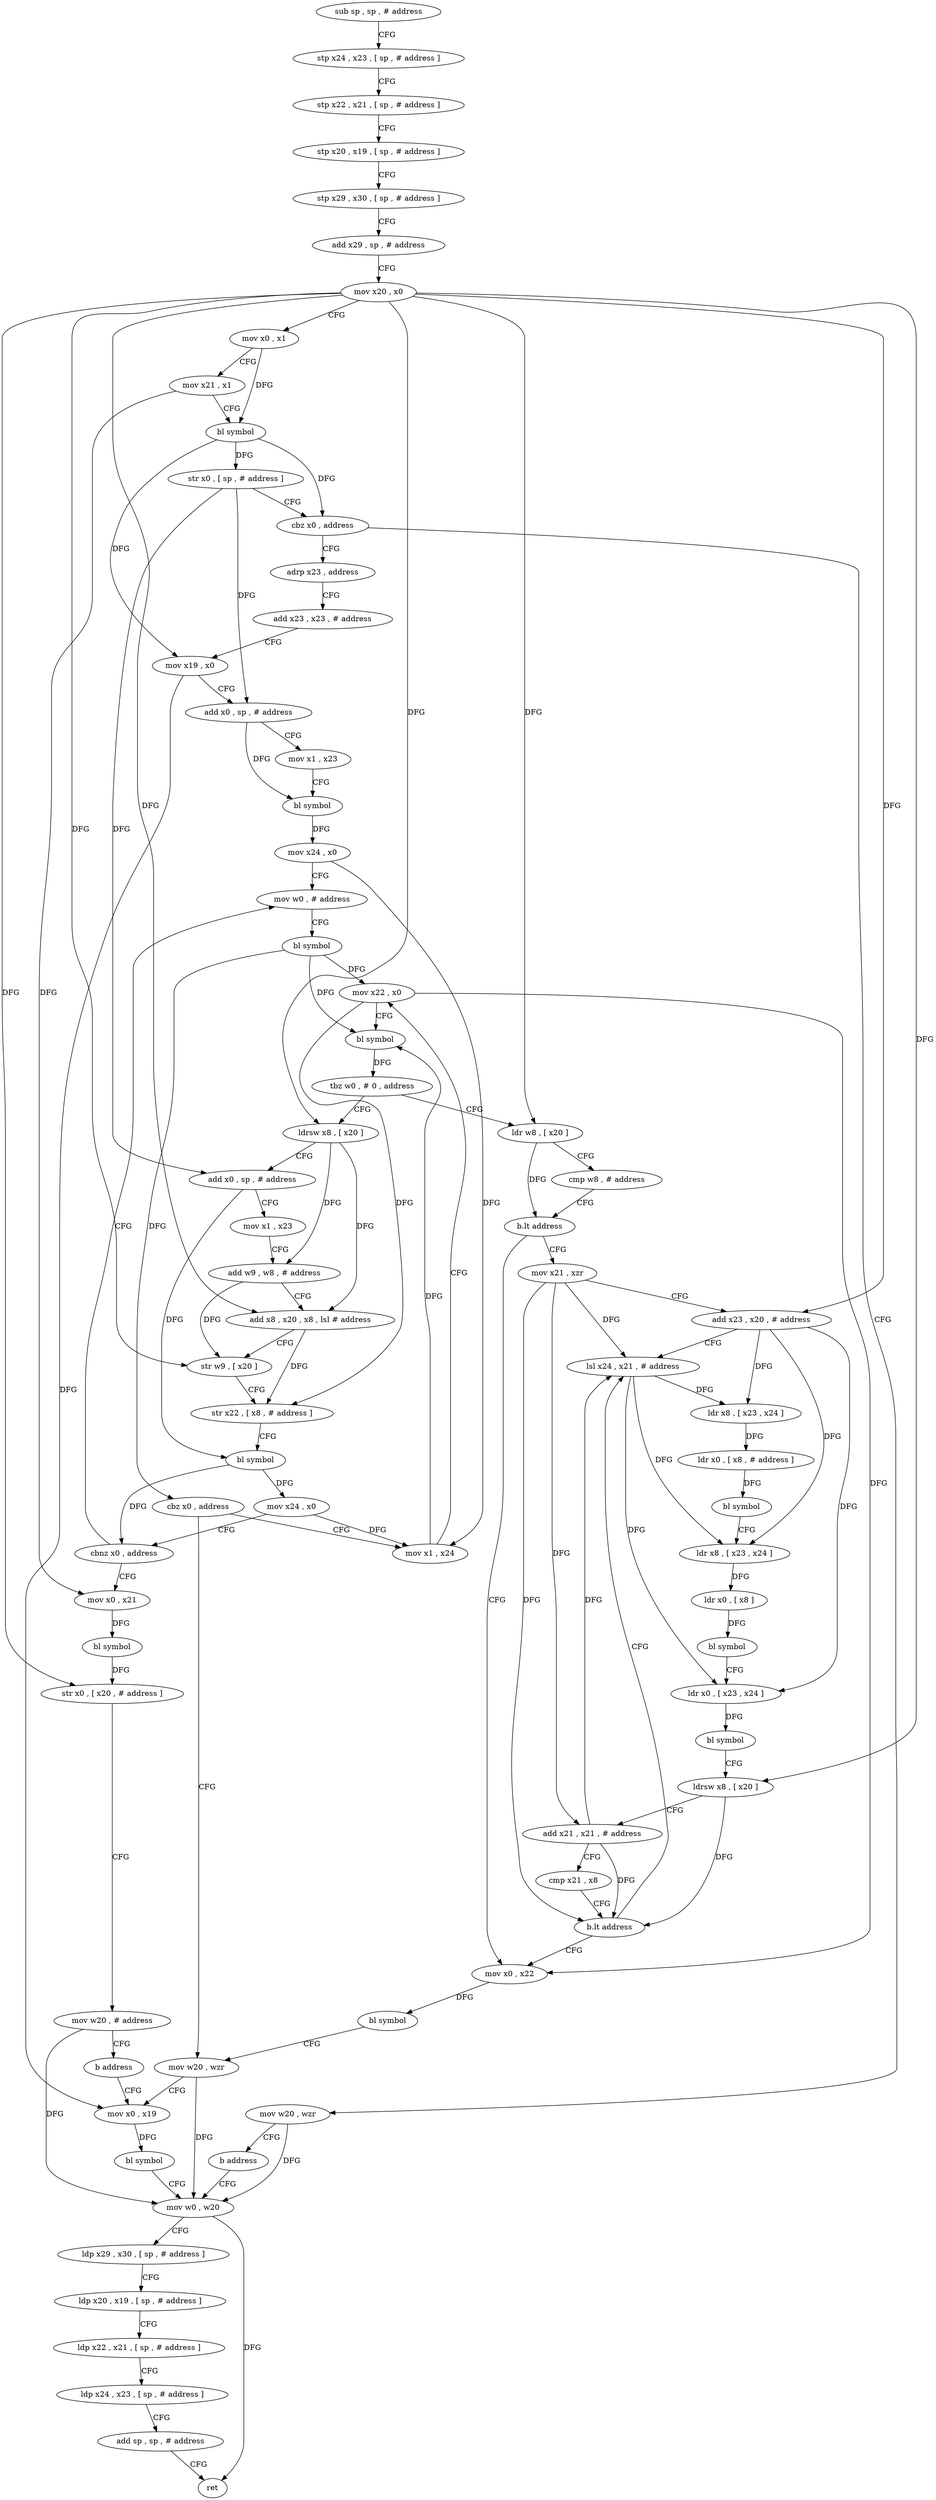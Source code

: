digraph "func" {
"126684" [label = "sub sp , sp , # address" ]
"126688" [label = "stp x24 , x23 , [ sp , # address ]" ]
"126692" [label = "stp x22 , x21 , [ sp , # address ]" ]
"126696" [label = "stp x20 , x19 , [ sp , # address ]" ]
"126700" [label = "stp x29 , x30 , [ sp , # address ]" ]
"126704" [label = "add x29 , sp , # address" ]
"126708" [label = "mov x20 , x0" ]
"126712" [label = "mov x0 , x1" ]
"126716" [label = "mov x21 , x1" ]
"126720" [label = "bl symbol" ]
"126724" [label = "str x0 , [ sp , # address ]" ]
"126728" [label = "cbz x0 , address" ]
"126848" [label = "mov w20 , wzr" ]
"126732" [label = "adrp x23 , address" ]
"126852" [label = "b address" ]
"126948" [label = "mov w0 , w20" ]
"126736" [label = "add x23 , x23 , # address" ]
"126740" [label = "mov x19 , x0" ]
"126744" [label = "add x0 , sp , # address" ]
"126748" [label = "mov x1 , x23" ]
"126752" [label = "bl symbol" ]
"126756" [label = "mov x24 , x0" ]
"126760" [label = "mov w0 , # address" ]
"126952" [label = "ldp x29 , x30 , [ sp , # address ]" ]
"126956" [label = "ldp x20 , x19 , [ sp , # address ]" ]
"126960" [label = "ldp x22 , x21 , [ sp , # address ]" ]
"126964" [label = "ldp x24 , x23 , [ sp , # address ]" ]
"126968" [label = "add sp , sp , # address" ]
"126972" [label = "ret" ]
"126936" [label = "mov w20 , wzr" ]
"126940" [label = "mov x0 , x19" ]
"126772" [label = "mov x1 , x24" ]
"126776" [label = "mov x22 , x0" ]
"126780" [label = "bl symbol" ]
"126784" [label = "tbz w0 , # 0 , address" ]
"126856" [label = "ldr w8 , [ x20 ]" ]
"126788" [label = "ldrsw x8 , [ x20 ]" ]
"126860" [label = "cmp w8 , # address" ]
"126864" [label = "b.lt address" ]
"126928" [label = "mov x0 , x22" ]
"126868" [label = "mov x21 , xzr" ]
"126792" [label = "add x0 , sp , # address" ]
"126796" [label = "mov x1 , x23" ]
"126800" [label = "add w9 , w8 , # address" ]
"126804" [label = "add x8 , x20 , x8 , lsl # address" ]
"126808" [label = "str w9 , [ x20 ]" ]
"126812" [label = "str x22 , [ x8 , # address ]" ]
"126816" [label = "bl symbol" ]
"126820" [label = "mov x24 , x0" ]
"126824" [label = "cbnz x0 , address" ]
"126828" [label = "mov x0 , x21" ]
"126932" [label = "bl symbol" ]
"126872" [label = "add x23 , x20 , # address" ]
"126876" [label = "lsl x24 , x21 , # address" ]
"126764" [label = "bl symbol" ]
"126768" [label = "cbz x0 , address" ]
"126832" [label = "bl symbol" ]
"126836" [label = "str x0 , [ x20 , # address ]" ]
"126840" [label = "mov w20 , # address" ]
"126844" [label = "b address" ]
"126880" [label = "ldr x8 , [ x23 , x24 ]" ]
"126884" [label = "ldr x0 , [ x8 , # address ]" ]
"126888" [label = "bl symbol" ]
"126892" [label = "ldr x8 , [ x23 , x24 ]" ]
"126896" [label = "ldr x0 , [ x8 ]" ]
"126900" [label = "bl symbol" ]
"126904" [label = "ldr x0 , [ x23 , x24 ]" ]
"126908" [label = "bl symbol" ]
"126912" [label = "ldrsw x8 , [ x20 ]" ]
"126916" [label = "add x21 , x21 , # address" ]
"126920" [label = "cmp x21 , x8" ]
"126924" [label = "b.lt address" ]
"126944" [label = "bl symbol" ]
"126684" -> "126688" [ label = "CFG" ]
"126688" -> "126692" [ label = "CFG" ]
"126692" -> "126696" [ label = "CFG" ]
"126696" -> "126700" [ label = "CFG" ]
"126700" -> "126704" [ label = "CFG" ]
"126704" -> "126708" [ label = "CFG" ]
"126708" -> "126712" [ label = "CFG" ]
"126708" -> "126856" [ label = "DFG" ]
"126708" -> "126788" [ label = "DFG" ]
"126708" -> "126804" [ label = "DFG" ]
"126708" -> "126808" [ label = "DFG" ]
"126708" -> "126872" [ label = "DFG" ]
"126708" -> "126836" [ label = "DFG" ]
"126708" -> "126912" [ label = "DFG" ]
"126712" -> "126716" [ label = "CFG" ]
"126712" -> "126720" [ label = "DFG" ]
"126716" -> "126720" [ label = "CFG" ]
"126716" -> "126828" [ label = "DFG" ]
"126720" -> "126724" [ label = "DFG" ]
"126720" -> "126728" [ label = "DFG" ]
"126720" -> "126740" [ label = "DFG" ]
"126724" -> "126728" [ label = "CFG" ]
"126724" -> "126744" [ label = "DFG" ]
"126724" -> "126792" [ label = "DFG" ]
"126728" -> "126848" [ label = "CFG" ]
"126728" -> "126732" [ label = "CFG" ]
"126848" -> "126852" [ label = "CFG" ]
"126848" -> "126948" [ label = "DFG" ]
"126732" -> "126736" [ label = "CFG" ]
"126852" -> "126948" [ label = "CFG" ]
"126948" -> "126952" [ label = "CFG" ]
"126948" -> "126972" [ label = "DFG" ]
"126736" -> "126740" [ label = "CFG" ]
"126740" -> "126744" [ label = "CFG" ]
"126740" -> "126940" [ label = "DFG" ]
"126744" -> "126748" [ label = "CFG" ]
"126744" -> "126752" [ label = "DFG" ]
"126748" -> "126752" [ label = "CFG" ]
"126752" -> "126756" [ label = "DFG" ]
"126756" -> "126760" [ label = "CFG" ]
"126756" -> "126772" [ label = "DFG" ]
"126760" -> "126764" [ label = "CFG" ]
"126952" -> "126956" [ label = "CFG" ]
"126956" -> "126960" [ label = "CFG" ]
"126960" -> "126964" [ label = "CFG" ]
"126964" -> "126968" [ label = "CFG" ]
"126968" -> "126972" [ label = "CFG" ]
"126936" -> "126940" [ label = "CFG" ]
"126936" -> "126948" [ label = "DFG" ]
"126940" -> "126944" [ label = "DFG" ]
"126772" -> "126776" [ label = "CFG" ]
"126772" -> "126780" [ label = "DFG" ]
"126776" -> "126780" [ label = "CFG" ]
"126776" -> "126812" [ label = "DFG" ]
"126776" -> "126928" [ label = "DFG" ]
"126780" -> "126784" [ label = "DFG" ]
"126784" -> "126856" [ label = "CFG" ]
"126784" -> "126788" [ label = "CFG" ]
"126856" -> "126860" [ label = "CFG" ]
"126856" -> "126864" [ label = "DFG" ]
"126788" -> "126792" [ label = "CFG" ]
"126788" -> "126800" [ label = "DFG" ]
"126788" -> "126804" [ label = "DFG" ]
"126860" -> "126864" [ label = "CFG" ]
"126864" -> "126928" [ label = "CFG" ]
"126864" -> "126868" [ label = "CFG" ]
"126928" -> "126932" [ label = "DFG" ]
"126868" -> "126872" [ label = "CFG" ]
"126868" -> "126876" [ label = "DFG" ]
"126868" -> "126916" [ label = "DFG" ]
"126868" -> "126924" [ label = "DFG" ]
"126792" -> "126796" [ label = "CFG" ]
"126792" -> "126816" [ label = "DFG" ]
"126796" -> "126800" [ label = "CFG" ]
"126800" -> "126804" [ label = "CFG" ]
"126800" -> "126808" [ label = "DFG" ]
"126804" -> "126808" [ label = "CFG" ]
"126804" -> "126812" [ label = "DFG" ]
"126808" -> "126812" [ label = "CFG" ]
"126812" -> "126816" [ label = "CFG" ]
"126816" -> "126820" [ label = "DFG" ]
"126816" -> "126824" [ label = "DFG" ]
"126820" -> "126824" [ label = "CFG" ]
"126820" -> "126772" [ label = "DFG" ]
"126824" -> "126760" [ label = "CFG" ]
"126824" -> "126828" [ label = "CFG" ]
"126828" -> "126832" [ label = "DFG" ]
"126932" -> "126936" [ label = "CFG" ]
"126872" -> "126876" [ label = "CFG" ]
"126872" -> "126880" [ label = "DFG" ]
"126872" -> "126892" [ label = "DFG" ]
"126872" -> "126904" [ label = "DFG" ]
"126876" -> "126880" [ label = "DFG" ]
"126876" -> "126892" [ label = "DFG" ]
"126876" -> "126904" [ label = "DFG" ]
"126764" -> "126768" [ label = "DFG" ]
"126764" -> "126776" [ label = "DFG" ]
"126764" -> "126780" [ label = "DFG" ]
"126768" -> "126936" [ label = "CFG" ]
"126768" -> "126772" [ label = "CFG" ]
"126832" -> "126836" [ label = "DFG" ]
"126836" -> "126840" [ label = "CFG" ]
"126840" -> "126844" [ label = "CFG" ]
"126840" -> "126948" [ label = "DFG" ]
"126844" -> "126940" [ label = "CFG" ]
"126880" -> "126884" [ label = "DFG" ]
"126884" -> "126888" [ label = "DFG" ]
"126888" -> "126892" [ label = "CFG" ]
"126892" -> "126896" [ label = "DFG" ]
"126896" -> "126900" [ label = "DFG" ]
"126900" -> "126904" [ label = "CFG" ]
"126904" -> "126908" [ label = "DFG" ]
"126908" -> "126912" [ label = "CFG" ]
"126912" -> "126916" [ label = "CFG" ]
"126912" -> "126924" [ label = "DFG" ]
"126916" -> "126920" [ label = "CFG" ]
"126916" -> "126876" [ label = "DFG" ]
"126916" -> "126924" [ label = "DFG" ]
"126920" -> "126924" [ label = "CFG" ]
"126924" -> "126876" [ label = "CFG" ]
"126924" -> "126928" [ label = "CFG" ]
"126944" -> "126948" [ label = "CFG" ]
}
